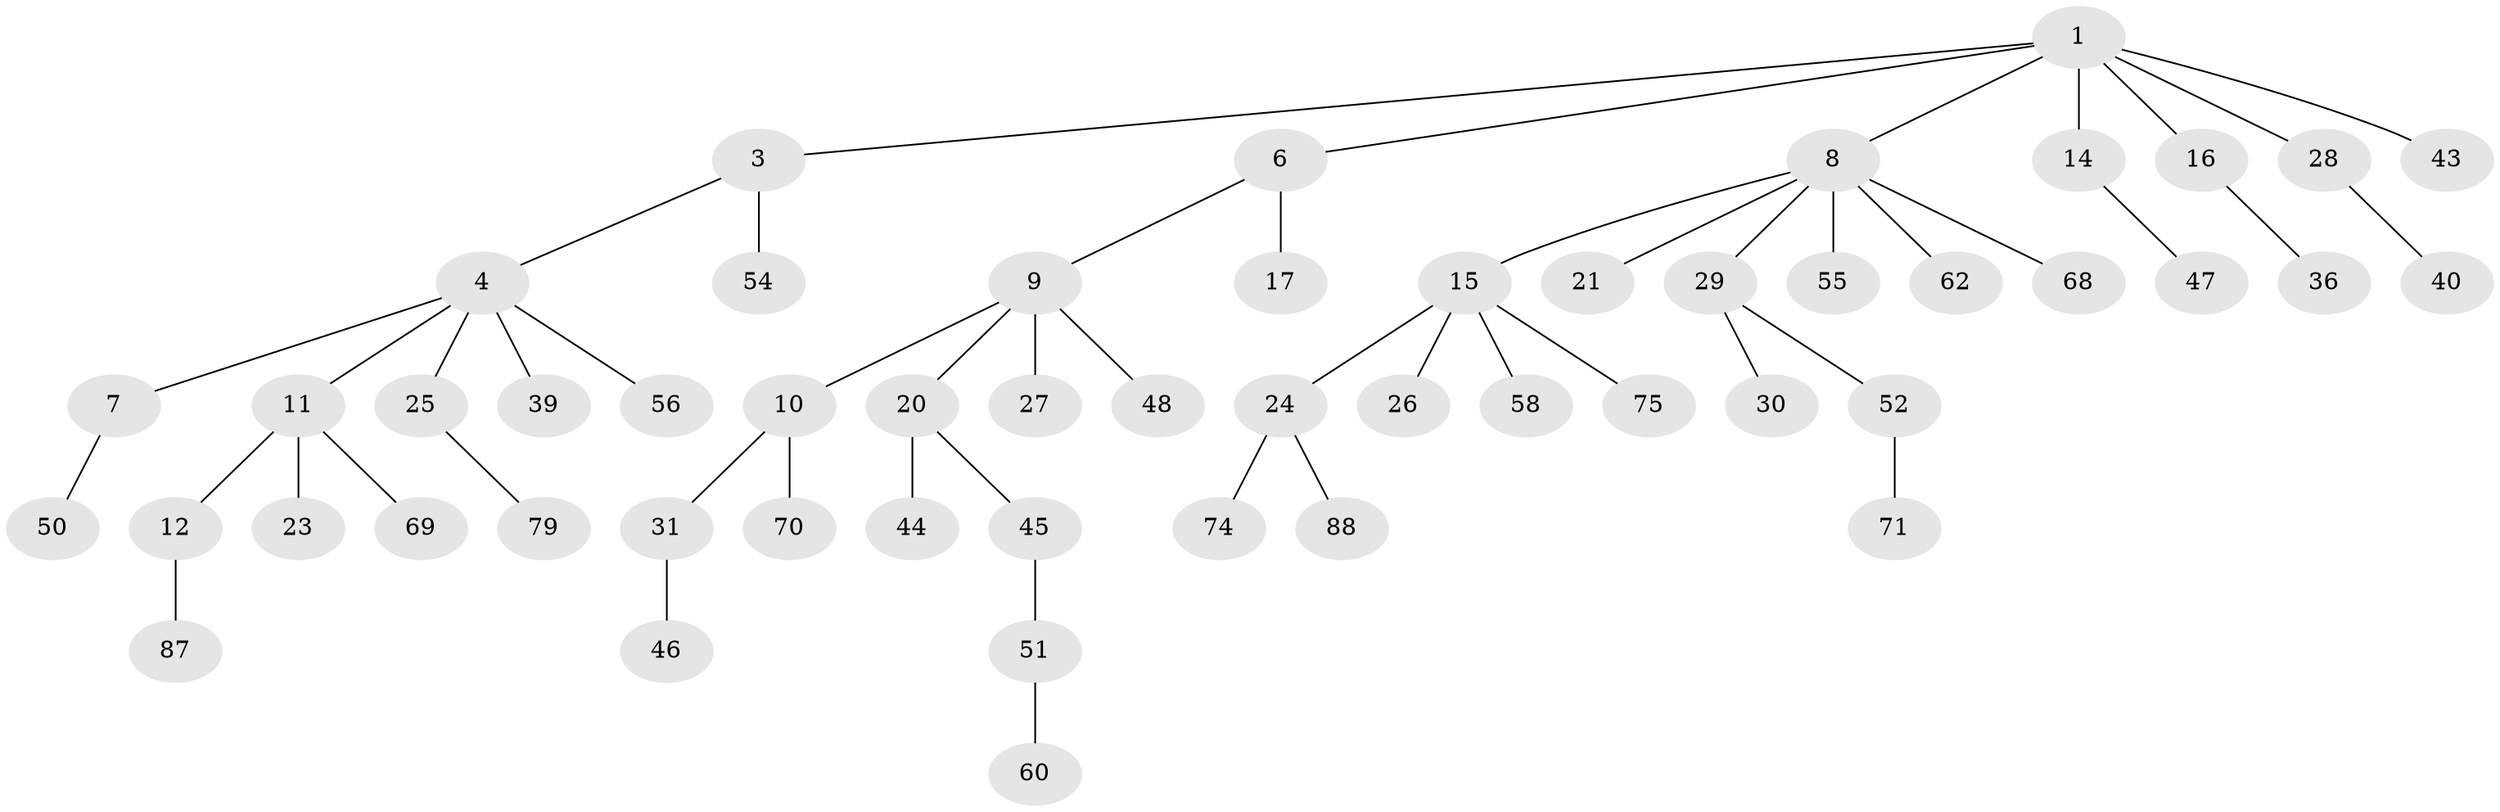 // original degree distribution, {3: 0.125, 6: 0.011363636363636364, 5: 0.056818181818181816, 4: 0.03409090909090909, 2: 0.2727272727272727, 7: 0.011363636363636364, 1: 0.48863636363636365}
// Generated by graph-tools (version 1.1) at 2025/19/03/04/25 18:19:23]
// undirected, 52 vertices, 51 edges
graph export_dot {
graph [start="1"]
  node [color=gray90,style=filled];
  1 [super="+2"];
  3 [super="+53"];
  4 [super="+5+13"];
  6 [super="+76+81"];
  7;
  8;
  9;
  10;
  11;
  12;
  14 [super="+22"];
  15 [super="+18+35+19"];
  16 [super="+64"];
  17;
  20 [super="+32+63+38"];
  21;
  23;
  24 [super="+42"];
  25;
  26 [super="+33"];
  27;
  28 [super="+34"];
  29;
  30 [super="+65+78"];
  31 [super="+61"];
  36;
  39;
  40;
  43;
  44;
  45;
  46;
  47;
  48;
  50;
  51;
  52;
  54 [super="+84"];
  55;
  56;
  58;
  60;
  62;
  68;
  69;
  70;
  71 [super="+82"];
  74 [super="+83"];
  75 [super="+85"];
  79;
  87;
  88;
  1 -- 28;
  1 -- 43;
  1 -- 16;
  1 -- 3;
  1 -- 6;
  1 -- 8;
  1 -- 14;
  3 -- 4;
  3 -- 54;
  4 -- 7;
  4 -- 11;
  4 -- 56;
  4 -- 39;
  4 -- 25;
  6 -- 9;
  6 -- 17;
  7 -- 50;
  8 -- 15;
  8 -- 21;
  8 -- 29;
  8 -- 55;
  8 -- 62;
  8 -- 68;
  9 -- 10;
  9 -- 20;
  9 -- 27;
  9 -- 48;
  10 -- 31;
  10 -- 70;
  11 -- 12;
  11 -- 23;
  11 -- 69;
  12 -- 87;
  14 -- 47;
  15 -- 58;
  15 -- 24;
  15 -- 26;
  15 -- 75;
  16 -- 36;
  20 -- 45;
  20 -- 44;
  24 -- 74;
  24 -- 88;
  25 -- 79;
  28 -- 40;
  29 -- 30;
  29 -- 52;
  31 -- 46;
  45 -- 51;
  51 -- 60;
  52 -- 71;
}
